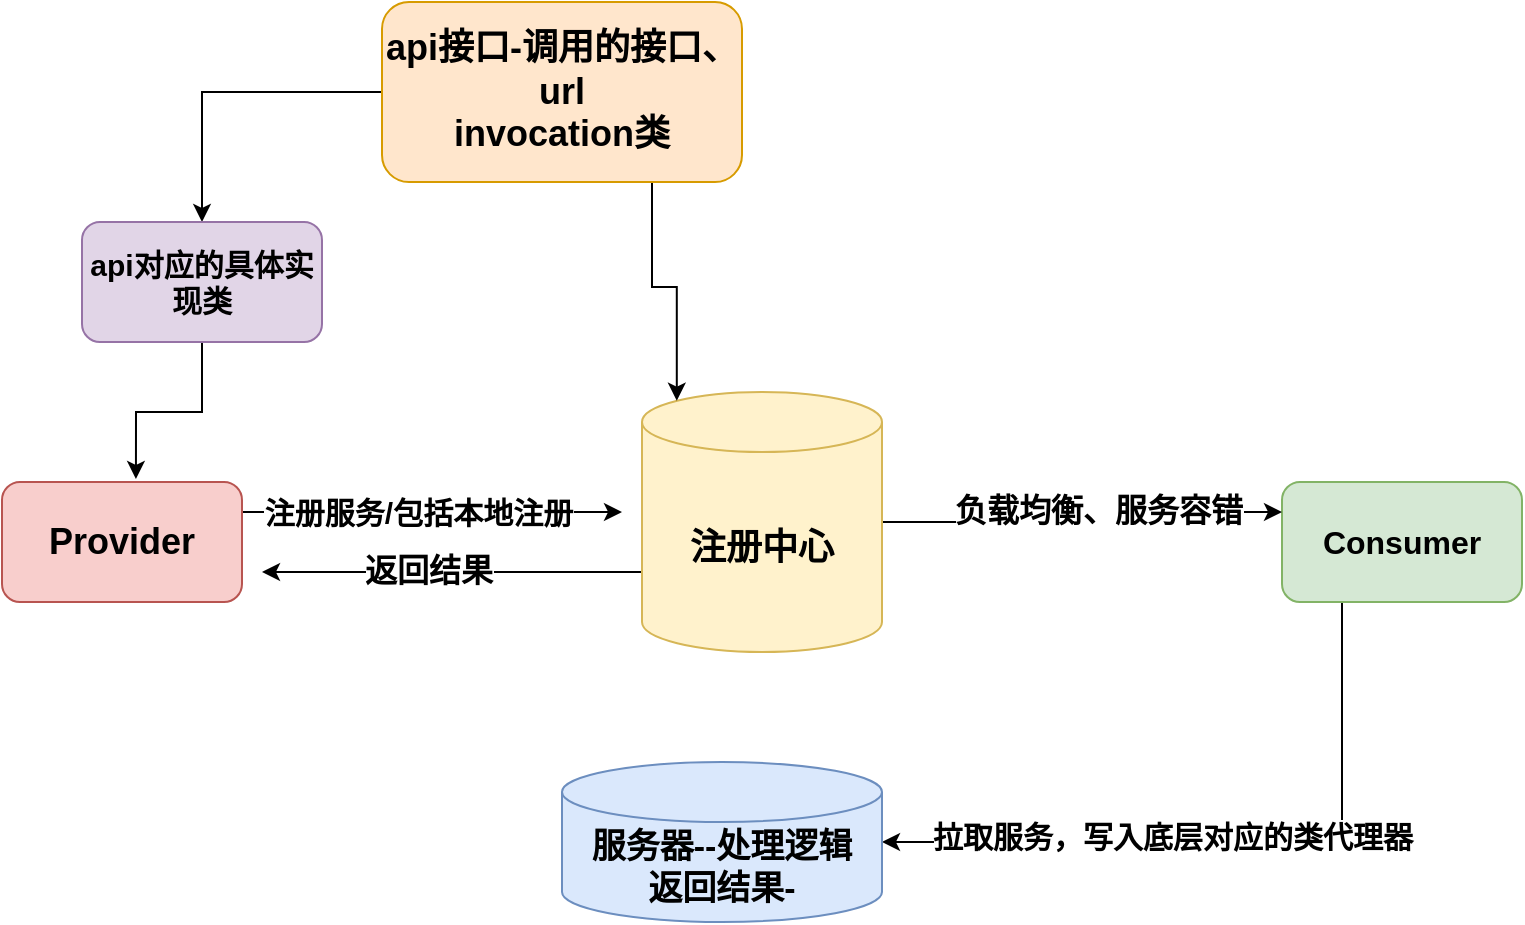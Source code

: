 <mxfile version="21.7.5" type="github">
  <diagram name="第 1 页" id="WUdKrCbiTIzRzCrQvYiY">
    <mxGraphModel dx="954" dy="610" grid="1" gridSize="10" guides="1" tooltips="1" connect="1" arrows="1" fold="1" page="1" pageScale="1" pageWidth="827" pageHeight="1169" background="#ffffff" math="0" shadow="0">
      <root>
        <mxCell id="0" />
        <mxCell id="1" parent="0" />
        <mxCell id="u-I3SJuwgun1rVwILZSw-4" style="edgeStyle=orthogonalEdgeStyle;rounded=0;orthogonalLoop=1;jettySize=auto;html=1;exitX=1;exitY=0.25;exitDx=0;exitDy=0;" edge="1" parent="1" source="u-I3SJuwgun1rVwILZSw-1">
          <mxGeometry relative="1" as="geometry">
            <mxPoint x="350" y="375" as="targetPoint" />
          </mxGeometry>
        </mxCell>
        <mxCell id="u-I3SJuwgun1rVwILZSw-5" value="&lt;font style=&quot;font-size: 15px;&quot;&gt;&lt;b&gt;注册服务/包括本地注册&lt;/b&gt;&lt;/font&gt;" style="edgeLabel;html=1;align=center;verticalAlign=middle;resizable=0;points=[];" vertex="1" connectable="0" parent="u-I3SJuwgun1rVwILZSw-4">
          <mxGeometry x="-0.083" y="1" relative="1" as="geometry">
            <mxPoint y="1" as="offset" />
          </mxGeometry>
        </mxCell>
        <mxCell id="u-I3SJuwgun1rVwILZSw-1" value="&lt;b&gt;&lt;font style=&quot;font-size: 18px;&quot;&gt;Provider&lt;/font&gt;&lt;/b&gt;" style="rounded=1;whiteSpace=wrap;html=1;fillColor=#f8cecc;strokeColor=#b85450;" vertex="1" parent="1">
          <mxGeometry x="40" y="360" width="120" height="60" as="geometry" />
        </mxCell>
        <mxCell id="u-I3SJuwgun1rVwILZSw-15" style="edgeStyle=orthogonalEdgeStyle;rounded=0;orthogonalLoop=1;jettySize=auto;html=1;exitX=0.25;exitY=1;exitDx=0;exitDy=0;entryX=1;entryY=0.5;entryDx=0;entryDy=0;entryPerimeter=0;" edge="1" parent="1" source="u-I3SJuwgun1rVwILZSw-2" target="u-I3SJuwgun1rVwILZSw-13">
          <mxGeometry relative="1" as="geometry" />
        </mxCell>
        <mxCell id="u-I3SJuwgun1rVwILZSw-16" value="&lt;b&gt;&lt;font style=&quot;font-size: 15px;&quot;&gt;拉取服务，写入底层对应的类代理器&lt;/font&gt;&lt;/b&gt;" style="edgeLabel;html=1;align=center;verticalAlign=middle;resizable=0;points=[];" vertex="1" connectable="0" parent="u-I3SJuwgun1rVwILZSw-15">
          <mxGeometry x="0.171" y="-3" relative="1" as="geometry">
            <mxPoint as="offset" />
          </mxGeometry>
        </mxCell>
        <mxCell id="u-I3SJuwgun1rVwILZSw-2" value="&lt;b&gt;&lt;font style=&quot;font-size: 16px;&quot;&gt;Consumer&lt;/font&gt;&lt;/b&gt;" style="rounded=1;whiteSpace=wrap;html=1;fillColor=#d5e8d4;strokeColor=#82b366;" vertex="1" parent="1">
          <mxGeometry x="680" y="360" width="120" height="60" as="geometry" />
        </mxCell>
        <mxCell id="u-I3SJuwgun1rVwILZSw-6" style="edgeStyle=orthogonalEdgeStyle;rounded=0;orthogonalLoop=1;jettySize=auto;html=1;exitX=0;exitY=0;exitDx=0;exitDy=90;exitPerimeter=0;" edge="1" parent="1" source="u-I3SJuwgun1rVwILZSw-3">
          <mxGeometry relative="1" as="geometry">
            <mxPoint x="170" y="405" as="targetPoint" />
          </mxGeometry>
        </mxCell>
        <mxCell id="u-I3SJuwgun1rVwILZSw-7" value="&lt;b&gt;&lt;font style=&quot;font-size: 16px;&quot;&gt;返回结果&lt;/font&gt;&lt;/b&gt;" style="edgeLabel;html=1;align=center;verticalAlign=middle;resizable=0;points=[];" vertex="1" connectable="0" parent="u-I3SJuwgun1rVwILZSw-6">
          <mxGeometry x="0.134" y="-2" relative="1" as="geometry">
            <mxPoint as="offset" />
          </mxGeometry>
        </mxCell>
        <mxCell id="u-I3SJuwgun1rVwILZSw-8" style="edgeStyle=orthogonalEdgeStyle;rounded=0;orthogonalLoop=1;jettySize=auto;html=1;exitX=1;exitY=0.5;exitDx=0;exitDy=0;exitPerimeter=0;entryX=0;entryY=0.25;entryDx=0;entryDy=0;" edge="1" parent="1" source="u-I3SJuwgun1rVwILZSw-3" target="u-I3SJuwgun1rVwILZSw-2">
          <mxGeometry relative="1" as="geometry">
            <mxPoint x="580" y="380" as="targetPoint" />
          </mxGeometry>
        </mxCell>
        <mxCell id="u-I3SJuwgun1rVwILZSw-11" value="&lt;b&gt;&lt;font style=&quot;font-size: 16px;&quot;&gt;负载均衡、服务容错&lt;/font&gt;&lt;/b&gt;" style="edgeLabel;html=1;align=center;verticalAlign=middle;resizable=0;points=[];" vertex="1" connectable="0" parent="u-I3SJuwgun1rVwILZSw-8">
          <mxGeometry x="0.102" y="1" relative="1" as="geometry">
            <mxPoint as="offset" />
          </mxGeometry>
        </mxCell>
        <mxCell id="u-I3SJuwgun1rVwILZSw-3" value="&lt;font style=&quot;font-size: 18px;&quot;&gt;&lt;b&gt;注册中心&lt;/b&gt;&lt;/font&gt;" style="shape=cylinder3;whiteSpace=wrap;html=1;boundedLbl=1;backgroundOutline=1;size=15;fillColor=#fff2cc;strokeColor=#d6b656;" vertex="1" parent="1">
          <mxGeometry x="360" y="315" width="120" height="130" as="geometry" />
        </mxCell>
        <mxCell id="u-I3SJuwgun1rVwILZSw-13" value="&lt;b&gt;&lt;font style=&quot;font-size: 17px;&quot;&gt;服务器--处理逻辑&lt;br&gt;返回结果-&lt;br&gt;&lt;/font&gt;&lt;/b&gt;" style="shape=cylinder3;whiteSpace=wrap;html=1;boundedLbl=1;backgroundOutline=1;size=15;fillColor=#dae8fc;strokeColor=#6c8ebf;" vertex="1" parent="1">
          <mxGeometry x="320" y="500" width="160" height="80" as="geometry" />
        </mxCell>
        <mxCell id="u-I3SJuwgun1rVwILZSw-18" style="edgeStyle=orthogonalEdgeStyle;rounded=0;orthogonalLoop=1;jettySize=auto;html=1;exitX=0.75;exitY=1;exitDx=0;exitDy=0;entryX=0.145;entryY=0;entryDx=0;entryDy=4.35;entryPerimeter=0;" edge="1" parent="1" source="u-I3SJuwgun1rVwILZSw-17" target="u-I3SJuwgun1rVwILZSw-3">
          <mxGeometry relative="1" as="geometry" />
        </mxCell>
        <mxCell id="u-I3SJuwgun1rVwILZSw-21" style="edgeStyle=orthogonalEdgeStyle;rounded=0;orthogonalLoop=1;jettySize=auto;html=1;exitX=0;exitY=0.5;exitDx=0;exitDy=0;entryX=0.5;entryY=0;entryDx=0;entryDy=0;" edge="1" parent="1" source="u-I3SJuwgun1rVwILZSw-17" target="u-I3SJuwgun1rVwILZSw-20">
          <mxGeometry relative="1" as="geometry" />
        </mxCell>
        <mxCell id="u-I3SJuwgun1rVwILZSw-17" value="&lt;b&gt;&lt;font style=&quot;font-size: 18px;&quot;&gt;api接口-调用的接口、url&lt;br&gt;invocation类&lt;br&gt;&lt;/font&gt;&lt;/b&gt;" style="rounded=1;whiteSpace=wrap;html=1;fillColor=#ffe6cc;strokeColor=#d79b00;" vertex="1" parent="1">
          <mxGeometry x="230" y="120" width="180" height="90" as="geometry" />
        </mxCell>
        <mxCell id="u-I3SJuwgun1rVwILZSw-22" style="edgeStyle=orthogonalEdgeStyle;rounded=0;orthogonalLoop=1;jettySize=auto;html=1;exitX=0.5;exitY=1;exitDx=0;exitDy=0;entryX=0.558;entryY=-0.025;entryDx=0;entryDy=0;entryPerimeter=0;" edge="1" parent="1" source="u-I3SJuwgun1rVwILZSw-20" target="u-I3SJuwgun1rVwILZSw-1">
          <mxGeometry relative="1" as="geometry" />
        </mxCell>
        <mxCell id="u-I3SJuwgun1rVwILZSw-20" value="&lt;b&gt;&lt;font style=&quot;font-size: 15px;&quot;&gt;api对应的具体实现类&lt;/font&gt;&lt;/b&gt;" style="rounded=1;whiteSpace=wrap;html=1;fillColor=#e1d5e7;strokeColor=#9673a6;" vertex="1" parent="1">
          <mxGeometry x="80" y="230" width="120" height="60" as="geometry" />
        </mxCell>
      </root>
    </mxGraphModel>
  </diagram>
</mxfile>
